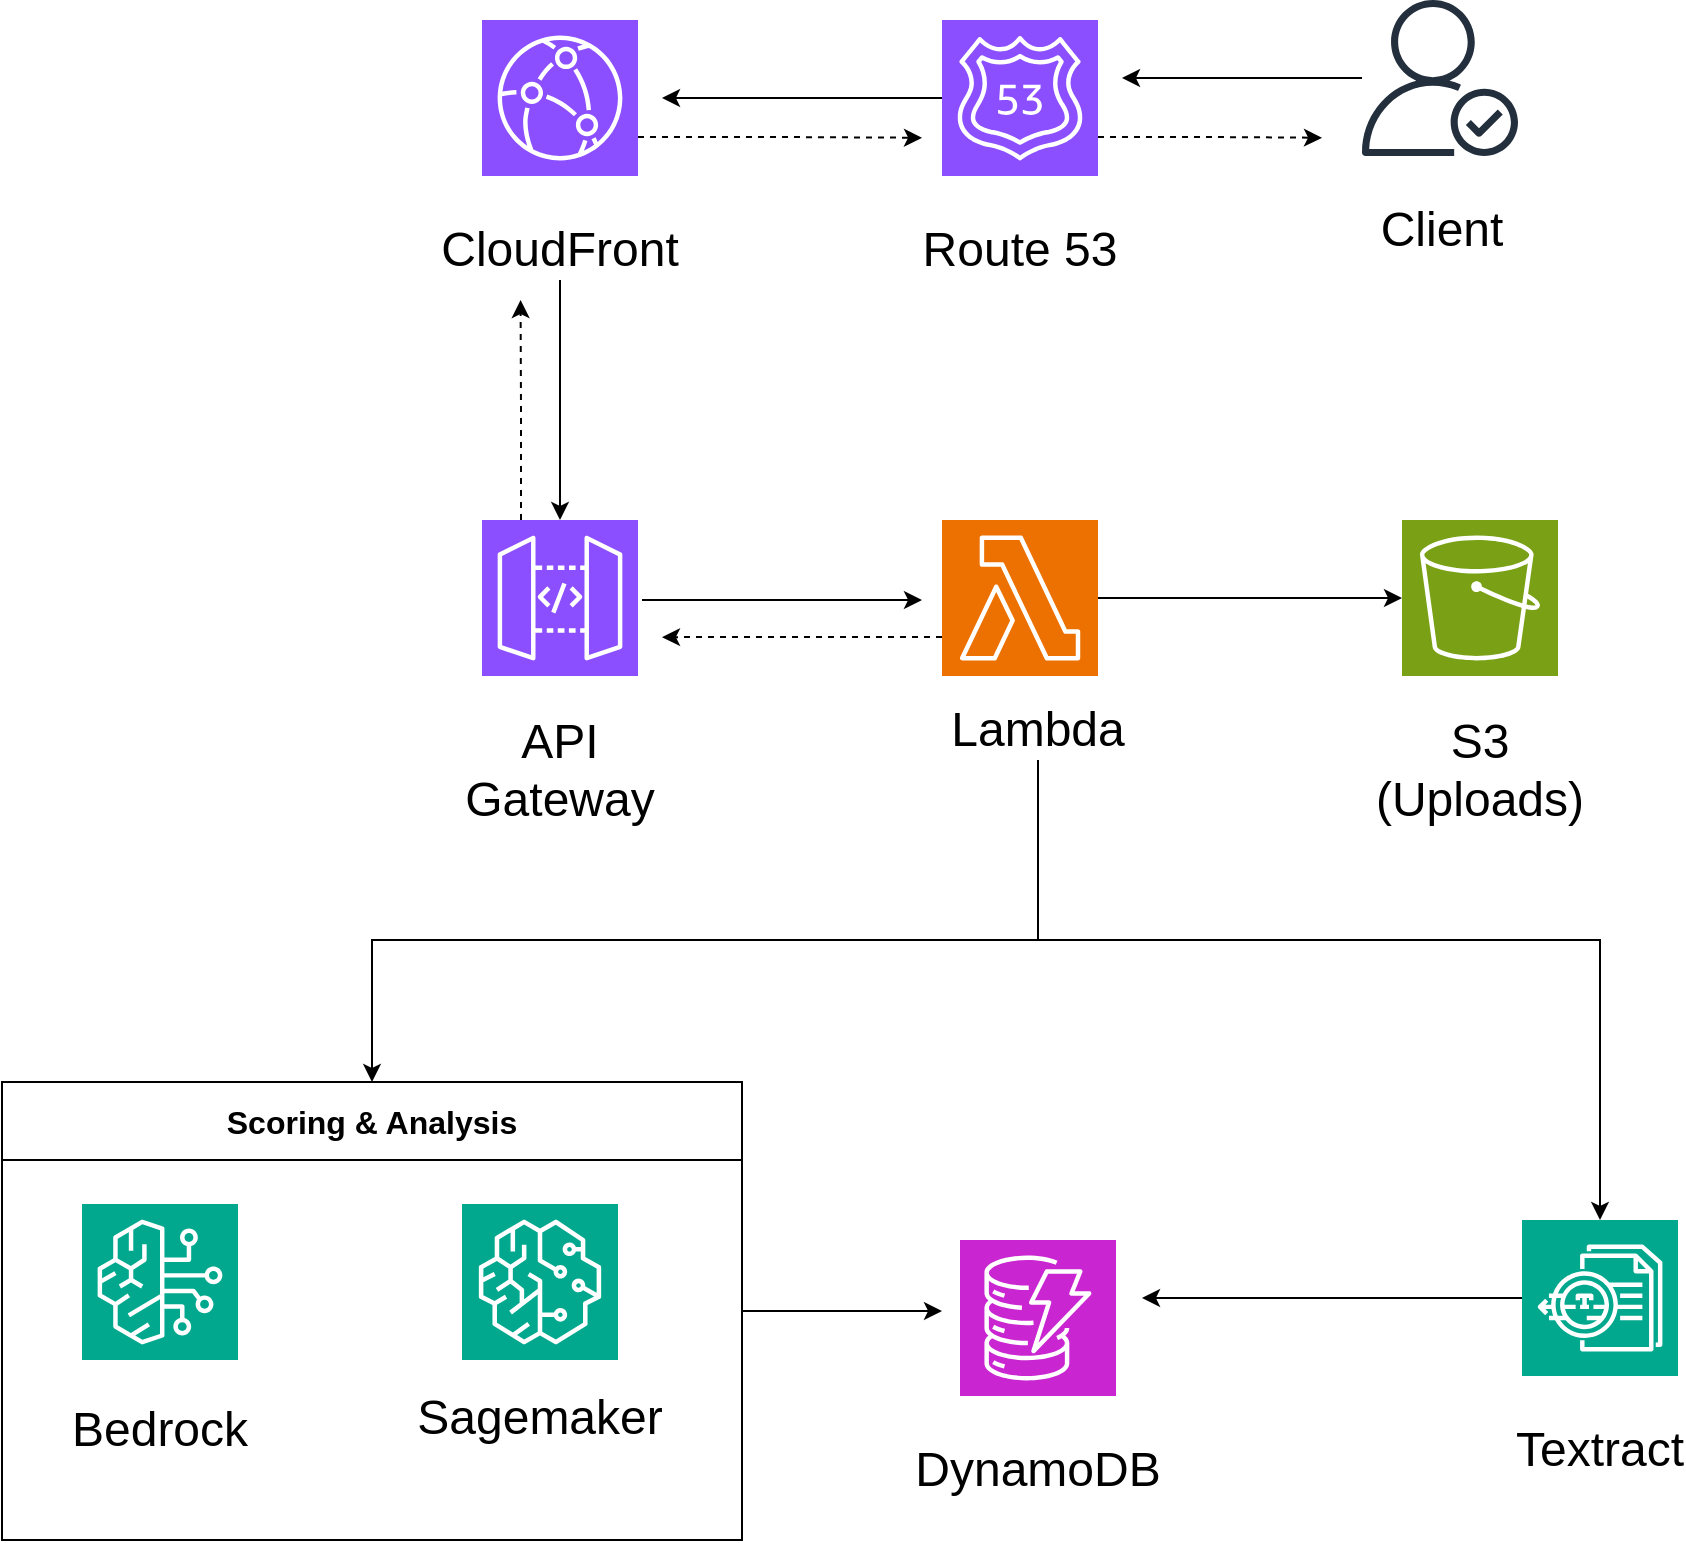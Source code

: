 <mxfile version="26.0.13">
  <diagram id="Ht1M8jgEwFfnCIfOTk4-" name="Page-1">
    <mxGraphModel dx="1381" dy="1756" grid="1" gridSize="10" guides="1" tooltips="1" connect="1" arrows="1" fold="1" page="1" pageScale="1" pageWidth="1169" pageHeight="827" math="0" shadow="0">
      <root>
        <mxCell id="0" />
        <mxCell id="1" parent="0" />
        <mxCell id="ecQC0KXECeGRbHWp2cq--29" style="edgeStyle=orthogonalEdgeStyle;rounded=0;orthogonalLoop=1;jettySize=auto;html=1;" edge="1" parent="1" source="ecQC0KXECeGRbHWp2cq--1" target="ecQC0KXECeGRbHWp2cq--8">
          <mxGeometry relative="1" as="geometry" />
        </mxCell>
        <mxCell id="ecQC0KXECeGRbHWp2cq--43" style="edgeStyle=orthogonalEdgeStyle;rounded=0;orthogonalLoop=1;jettySize=auto;html=1;exitX=0;exitY=0.75;exitDx=0;exitDy=0;exitPerimeter=0;dashed=1;" edge="1" parent="1" source="ecQC0KXECeGRbHWp2cq--1">
          <mxGeometry relative="1" as="geometry">
            <mxPoint x="520" y="38.571" as="targetPoint" />
          </mxGeometry>
        </mxCell>
        <mxCell id="ecQC0KXECeGRbHWp2cq--1" value="" style="sketch=0;points=[[0,0,0],[0.25,0,0],[0.5,0,0],[0.75,0,0],[1,0,0],[0,1,0],[0.25,1,0],[0.5,1,0],[0.75,1,0],[1,1,0],[0,0.25,0],[0,0.5,0],[0,0.75,0],[1,0.25,0],[1,0.5,0],[1,0.75,0]];outlineConnect=0;fontColor=#232F3E;fillColor=#ED7100;strokeColor=#ffffff;dashed=0;verticalLabelPosition=bottom;verticalAlign=top;align=center;html=1;fontSize=12;fontStyle=0;aspect=fixed;shape=mxgraph.aws4.resourceIcon;resIcon=mxgraph.aws4.lambda;" vertex="1" parent="1">
          <mxGeometry x="660" y="-20" width="78" height="78" as="geometry" />
        </mxCell>
        <mxCell id="ecQC0KXECeGRbHWp2cq--64" style="edgeStyle=orthogonalEdgeStyle;rounded=0;orthogonalLoop=1;jettySize=auto;html=1;exitX=1;exitY=0.75;exitDx=0;exitDy=0;exitPerimeter=0;dashed=1;" edge="1" parent="1" source="ecQC0KXECeGRbHWp2cq--6">
          <mxGeometry relative="1" as="geometry">
            <mxPoint x="650" y="-211.13" as="targetPoint" />
          </mxGeometry>
        </mxCell>
        <mxCell id="ecQC0KXECeGRbHWp2cq--6" value="" style="sketch=0;points=[[0,0,0],[0.25,0,0],[0.5,0,0],[0.75,0,0],[1,0,0],[0,1,0],[0.25,1,0],[0.5,1,0],[0.75,1,0],[1,1,0],[0,0.25,0],[0,0.5,0],[0,0.75,0],[1,0.25,0],[1,0.5,0],[1,0.75,0]];outlineConnect=0;fontColor=#232F3E;fillColor=#8C4FFF;strokeColor=#ffffff;dashed=0;verticalLabelPosition=bottom;verticalAlign=top;align=center;html=1;fontSize=12;fontStyle=0;aspect=fixed;shape=mxgraph.aws4.resourceIcon;resIcon=mxgraph.aws4.cloudfront;" vertex="1" parent="1">
          <mxGeometry x="430" y="-270" width="78" height="78" as="geometry" />
        </mxCell>
        <mxCell id="ecQC0KXECeGRbHWp2cq--42" style="edgeStyle=orthogonalEdgeStyle;rounded=0;orthogonalLoop=1;jettySize=auto;html=1;exitX=0.25;exitY=0;exitDx=0;exitDy=0;exitPerimeter=0;dashed=1;" edge="1" parent="1" source="ecQC0KXECeGRbHWp2cq--7">
          <mxGeometry relative="1" as="geometry">
            <mxPoint x="449.286" y="-130" as="targetPoint" />
          </mxGeometry>
        </mxCell>
        <mxCell id="ecQC0KXECeGRbHWp2cq--7" value="" style="sketch=0;points=[[0,0,0],[0.25,0,0],[0.5,0,0],[0.75,0,0],[1,0,0],[0,1,0],[0.25,1,0],[0.5,1,0],[0.75,1,0],[1,1,0],[0,0.25,0],[0,0.5,0],[0,0.75,0],[1,0.25,0],[1,0.5,0],[1,0.75,0]];outlineConnect=0;fontColor=#232F3E;fillColor=#8C4FFF;strokeColor=#ffffff;dashed=0;verticalLabelPosition=bottom;verticalAlign=top;align=center;html=1;fontSize=12;fontStyle=0;aspect=fixed;shape=mxgraph.aws4.resourceIcon;resIcon=mxgraph.aws4.api_gateway;" vertex="1" parent="1">
          <mxGeometry x="430" y="-20" width="78" height="78" as="geometry" />
        </mxCell>
        <mxCell id="ecQC0KXECeGRbHWp2cq--8" value="" style="sketch=0;points=[[0,0,0],[0.25,0,0],[0.5,0,0],[0.75,0,0],[1,0,0],[0,1,0],[0.25,1,0],[0.5,1,0],[0.75,1,0],[1,1,0],[0,0.25,0],[0,0.5,0],[0,0.75,0],[1,0.25,0],[1,0.5,0],[1,0.75,0]];outlineConnect=0;fontColor=#232F3E;fillColor=#7AA116;strokeColor=#ffffff;dashed=0;verticalLabelPosition=bottom;verticalAlign=top;align=center;html=1;fontSize=12;fontStyle=0;aspect=fixed;shape=mxgraph.aws4.resourceIcon;resIcon=mxgraph.aws4.s3;" vertex="1" parent="1">
          <mxGeometry x="890" y="-20" width="78" height="78" as="geometry" />
        </mxCell>
        <mxCell id="ecQC0KXECeGRbHWp2cq--15" value="CloudFront" style="text;strokeColor=none;align=center;fillColor=none;html=1;verticalAlign=middle;whiteSpace=wrap;rounded=0;strokeWidth=18;fontSize=24;" vertex="1" parent="1">
          <mxGeometry x="439" y="-170" width="60" height="30" as="geometry" />
        </mxCell>
        <mxCell id="ecQC0KXECeGRbHWp2cq--16" value="API Gateway" style="text;strokeColor=none;align=center;fillColor=none;html=1;verticalAlign=middle;whiteSpace=wrap;rounded=0;strokeWidth=18;fontSize=24;" vertex="1" parent="1">
          <mxGeometry x="439" y="90" width="60" height="30" as="geometry" />
        </mxCell>
        <mxCell id="ecQC0KXECeGRbHWp2cq--47" style="edgeStyle=orthogonalEdgeStyle;rounded=0;orthogonalLoop=1;jettySize=auto;html=1;entryX=0.5;entryY=0;entryDx=0;entryDy=0;" edge="1" parent="1" source="ecQC0KXECeGRbHWp2cq--17" target="ecQC0KXECeGRbHWp2cq--46">
          <mxGeometry relative="1" as="geometry">
            <Array as="points">
              <mxPoint x="708" y="190" />
              <mxPoint x="375" y="190" />
            </Array>
          </mxGeometry>
        </mxCell>
        <mxCell id="ecQC0KXECeGRbHWp2cq--17" value="Lambda" style="text;strokeColor=none;align=center;fillColor=none;html=1;verticalAlign=middle;whiteSpace=wrap;rounded=0;strokeWidth=18;fontSize=24;" vertex="1" parent="1">
          <mxGeometry x="678" y="70" width="60" height="30" as="geometry" />
        </mxCell>
        <mxCell id="ecQC0KXECeGRbHWp2cq--18" value="S3 (Uploads)" style="text;strokeColor=none;align=center;fillColor=none;html=1;verticalAlign=middle;whiteSpace=wrap;rounded=0;strokeWidth=18;fontSize=24;" vertex="1" parent="1">
          <mxGeometry x="899" y="90" width="60" height="30" as="geometry" />
        </mxCell>
        <mxCell id="ecQC0KXECeGRbHWp2cq--27" value="" style="endArrow=classic;html=1;rounded=0;" edge="1" parent="1">
          <mxGeometry width="50" height="50" relative="1" as="geometry">
            <mxPoint x="510" y="20" as="sourcePoint" />
            <mxPoint x="650" y="20" as="targetPoint" />
          </mxGeometry>
        </mxCell>
        <mxCell id="ecQC0KXECeGRbHWp2cq--28" style="edgeStyle=orthogonalEdgeStyle;rounded=0;orthogonalLoop=1;jettySize=auto;html=1;entryX=0.5;entryY=0;entryDx=0;entryDy=0;entryPerimeter=0;" edge="1" parent="1" source="ecQC0KXECeGRbHWp2cq--15" target="ecQC0KXECeGRbHWp2cq--7">
          <mxGeometry relative="1" as="geometry" />
        </mxCell>
        <mxCell id="ecQC0KXECeGRbHWp2cq--30" value="" style="group" vertex="1" connectable="0" parent="1">
          <mxGeometry x="950" y="330" width="78" height="130" as="geometry" />
        </mxCell>
        <mxCell id="ecQC0KXECeGRbHWp2cq--52" style="edgeStyle=orthogonalEdgeStyle;rounded=0;orthogonalLoop=1;jettySize=auto;html=1;" edge="1" parent="ecQC0KXECeGRbHWp2cq--30" source="ecQC0KXECeGRbHWp2cq--9">
          <mxGeometry relative="1" as="geometry">
            <mxPoint x="-190" y="39" as="targetPoint" />
          </mxGeometry>
        </mxCell>
        <mxCell id="ecQC0KXECeGRbHWp2cq--9" value="" style="sketch=0;points=[[0,0,0],[0.25,0,0],[0.5,0,0],[0.75,0,0],[1,0,0],[0,1,0],[0.25,1,0],[0.5,1,0],[0.75,1,0],[1,1,0],[0,0.25,0],[0,0.5,0],[0,0.75,0],[1,0.25,0],[1,0.5,0],[1,0.75,0]];outlineConnect=0;fontColor=#232F3E;fillColor=#01A88D;strokeColor=#ffffff;dashed=0;verticalLabelPosition=bottom;verticalAlign=top;align=center;html=1;fontSize=12;fontStyle=0;aspect=fixed;shape=mxgraph.aws4.resourceIcon;resIcon=mxgraph.aws4.textract;" vertex="1" parent="ecQC0KXECeGRbHWp2cq--30">
          <mxGeometry width="78" height="78" as="geometry" />
        </mxCell>
        <mxCell id="ecQC0KXECeGRbHWp2cq--19" value="Textract" style="text;strokeColor=none;align=center;fillColor=none;html=1;verticalAlign=middle;whiteSpace=wrap;rounded=0;strokeWidth=18;fontSize=24;" vertex="1" parent="ecQC0KXECeGRbHWp2cq--30">
          <mxGeometry x="9" y="100" width="60" height="30" as="geometry" />
        </mxCell>
        <mxCell id="ecQC0KXECeGRbHWp2cq--33" value="" style="group" vertex="1" connectable="0" parent="1">
          <mxGeometry x="669" y="340" width="78" height="130" as="geometry" />
        </mxCell>
        <mxCell id="ecQC0KXECeGRbHWp2cq--2" value="" style="sketch=0;points=[[0,0,0],[0.25,0,0],[0.5,0,0],[0.75,0,0],[1,0,0],[0,1,0],[0.25,1,0],[0.5,1,0],[0.75,1,0],[1,1,0],[0,0.25,0],[0,0.5,0],[0,0.75,0],[1,0.25,0],[1,0.5,0],[1,0.75,0]];outlineConnect=0;fontColor=#232F3E;fillColor=#C925D1;strokeColor=#ffffff;dashed=0;verticalLabelPosition=bottom;verticalAlign=top;align=center;html=1;fontSize=12;fontStyle=0;aspect=fixed;shape=mxgraph.aws4.resourceIcon;resIcon=mxgraph.aws4.dynamodb;" vertex="1" parent="ecQC0KXECeGRbHWp2cq--33">
          <mxGeometry width="78" height="78" as="geometry" />
        </mxCell>
        <mxCell id="ecQC0KXECeGRbHWp2cq--22" value="DynamoDB" style="text;strokeColor=none;align=center;fillColor=none;html=1;verticalAlign=middle;whiteSpace=wrap;rounded=0;strokeWidth=18;fontSize=24;" vertex="1" parent="ecQC0KXECeGRbHWp2cq--33">
          <mxGeometry x="9" y="100" width="60" height="30" as="geometry" />
        </mxCell>
        <mxCell id="ecQC0KXECeGRbHWp2cq--35" style="edgeStyle=orthogonalEdgeStyle;rounded=0;orthogonalLoop=1;jettySize=auto;html=1;entryX=0.5;entryY=0;entryDx=0;entryDy=0;entryPerimeter=0;" edge="1" parent="1" source="ecQC0KXECeGRbHWp2cq--17" target="ecQC0KXECeGRbHWp2cq--9">
          <mxGeometry relative="1" as="geometry">
            <Array as="points">
              <mxPoint x="708" y="190" />
              <mxPoint x="989" y="190" />
            </Array>
          </mxGeometry>
        </mxCell>
        <mxCell id="ecQC0KXECeGRbHWp2cq--54" style="edgeStyle=orthogonalEdgeStyle;rounded=0;orthogonalLoop=1;jettySize=auto;html=1;" edge="1" parent="1" source="ecQC0KXECeGRbHWp2cq--46">
          <mxGeometry relative="1" as="geometry">
            <mxPoint x="660" y="375.5" as="targetPoint" />
          </mxGeometry>
        </mxCell>
        <mxCell id="ecQC0KXECeGRbHWp2cq--46" value="&lt;font style=&quot;font-size: 16px; line-height: 200%;&quot;&gt;Scoring &amp;amp; Analysis&lt;/font&gt;" style="swimlane;whiteSpace=wrap;html=1;startSize=39;" vertex="1" parent="1">
          <mxGeometry x="190" y="261" width="370" height="229" as="geometry" />
        </mxCell>
        <mxCell id="ecQC0KXECeGRbHWp2cq--34" value="" style="group" vertex="1" connectable="0" parent="ecQC0KXECeGRbHWp2cq--46">
          <mxGeometry x="40" y="61" width="78" height="128" as="geometry" />
        </mxCell>
        <mxCell id="ecQC0KXECeGRbHWp2cq--10" value="" style="sketch=0;points=[[0,0,0],[0.25,0,0],[0.5,0,0],[0.75,0,0],[1,0,0],[0,1,0],[0.25,1,0],[0.5,1,0],[0.75,1,0],[1,1,0],[0,0.25,0],[0,0.5,0],[0,0.75,0],[1,0.25,0],[1,0.5,0],[1,0.75,0]];outlineConnect=0;fontColor=#232F3E;fillColor=#01A88D;strokeColor=#ffffff;dashed=0;verticalLabelPosition=bottom;verticalAlign=top;align=center;html=1;fontSize=12;fontStyle=0;aspect=fixed;shape=mxgraph.aws4.resourceIcon;resIcon=mxgraph.aws4.bedrock;" vertex="1" parent="ecQC0KXECeGRbHWp2cq--34">
          <mxGeometry width="78" height="78" as="geometry" />
        </mxCell>
        <mxCell id="ecQC0KXECeGRbHWp2cq--20" value="Bedrock" style="text;strokeColor=none;align=center;fillColor=none;html=1;verticalAlign=middle;whiteSpace=wrap;rounded=0;strokeWidth=18;fontSize=24;" vertex="1" parent="ecQC0KXECeGRbHWp2cq--34">
          <mxGeometry x="9" y="98" width="60" height="30" as="geometry" />
        </mxCell>
        <mxCell id="ecQC0KXECeGRbHWp2cq--32" value="" style="group" vertex="1" connectable="0" parent="ecQC0KXECeGRbHWp2cq--46">
          <mxGeometry x="230" y="61" width="78" height="122" as="geometry" />
        </mxCell>
        <mxCell id="ecQC0KXECeGRbHWp2cq--11" value="" style="sketch=0;points=[[0,0,0],[0.25,0,0],[0.5,0,0],[0.75,0,0],[1,0,0],[0,1,0],[0.25,1,0],[0.5,1,0],[0.75,1,0],[1,1,0],[0,0.25,0],[0,0.5,0],[0,0.75,0],[1,0.25,0],[1,0.5,0],[1,0.75,0]];outlineConnect=0;fontColor=#232F3E;fillColor=#01A88D;strokeColor=#ffffff;dashed=0;verticalLabelPosition=bottom;verticalAlign=top;align=center;html=1;fontSize=12;fontStyle=0;aspect=fixed;shape=mxgraph.aws4.resourceIcon;resIcon=mxgraph.aws4.sagemaker;" vertex="1" parent="ecQC0KXECeGRbHWp2cq--32">
          <mxGeometry width="78" height="78" as="geometry" />
        </mxCell>
        <mxCell id="ecQC0KXECeGRbHWp2cq--21" value="Sagemaker" style="text;strokeColor=none;align=center;fillColor=none;html=1;verticalAlign=middle;whiteSpace=wrap;rounded=0;strokeWidth=18;fontSize=24;" vertex="1" parent="ecQC0KXECeGRbHWp2cq--32">
          <mxGeometry x="9" y="92" width="60" height="30" as="geometry" />
        </mxCell>
        <mxCell id="ecQC0KXECeGRbHWp2cq--58" value="" style="group" vertex="1" connectable="0" parent="1">
          <mxGeometry x="870" y="-280" width="78" height="130" as="geometry" />
        </mxCell>
        <mxCell id="ecQC0KXECeGRbHWp2cq--62" style="edgeStyle=orthogonalEdgeStyle;rounded=0;orthogonalLoop=1;jettySize=auto;html=1;" edge="1" parent="ecQC0KXECeGRbHWp2cq--58" source="ecQC0KXECeGRbHWp2cq--5">
          <mxGeometry relative="1" as="geometry">
            <mxPoint x="-120" y="39" as="targetPoint" />
          </mxGeometry>
        </mxCell>
        <mxCell id="ecQC0KXECeGRbHWp2cq--5" value="" style="sketch=0;outlineConnect=0;fontColor=#232F3E;gradientColor=none;fillColor=#232F3D;strokeColor=none;dashed=0;verticalLabelPosition=bottom;verticalAlign=top;align=center;html=1;fontSize=12;fontStyle=0;aspect=fixed;pointerEvents=1;shape=mxgraph.aws4.authenticated_user;" vertex="1" parent="ecQC0KXECeGRbHWp2cq--58">
          <mxGeometry width="78" height="78" as="geometry" />
        </mxCell>
        <mxCell id="ecQC0KXECeGRbHWp2cq--14" value="Client" style="text;strokeColor=none;align=center;fillColor=none;html=1;verticalAlign=middle;whiteSpace=wrap;rounded=0;strokeWidth=18;fontSize=24;" vertex="1" parent="ecQC0KXECeGRbHWp2cq--58">
          <mxGeometry x="10" y="100" width="60" height="30" as="geometry" />
        </mxCell>
        <mxCell id="ecQC0KXECeGRbHWp2cq--61" value="" style="group" vertex="1" connectable="0" parent="1">
          <mxGeometry x="639" y="-270" width="120" height="130" as="geometry" />
        </mxCell>
        <mxCell id="ecQC0KXECeGRbHWp2cq--63" style="edgeStyle=orthogonalEdgeStyle;rounded=0;orthogonalLoop=1;jettySize=auto;html=1;" edge="1" parent="ecQC0KXECeGRbHWp2cq--61" source="ecQC0KXECeGRbHWp2cq--59">
          <mxGeometry relative="1" as="geometry">
            <mxPoint x="-119" y="39" as="targetPoint" />
          </mxGeometry>
        </mxCell>
        <mxCell id="ecQC0KXECeGRbHWp2cq--65" style="edgeStyle=orthogonalEdgeStyle;rounded=0;orthogonalLoop=1;jettySize=auto;html=1;exitX=1;exitY=0.75;exitDx=0;exitDy=0;exitPerimeter=0;dashed=1;" edge="1" parent="ecQC0KXECeGRbHWp2cq--61" source="ecQC0KXECeGRbHWp2cq--59">
          <mxGeometry relative="1" as="geometry">
            <mxPoint x="211" y="58.87" as="targetPoint" />
          </mxGeometry>
        </mxCell>
        <mxCell id="ecQC0KXECeGRbHWp2cq--59" value="" style="sketch=0;points=[[0,0,0],[0.25,0,0],[0.5,0,0],[0.75,0,0],[1,0,0],[0,1,0],[0.25,1,0],[0.5,1,0],[0.75,1,0],[1,1,0],[0,0.25,0],[0,0.5,0],[0,0.75,0],[1,0.25,0],[1,0.5,0],[1,0.75,0]];outlineConnect=0;fontColor=#232F3E;fillColor=#8C4FFF;strokeColor=#ffffff;dashed=0;verticalLabelPosition=bottom;verticalAlign=top;align=center;html=1;fontSize=12;fontStyle=0;aspect=fixed;shape=mxgraph.aws4.resourceIcon;resIcon=mxgraph.aws4.route_53;" vertex="1" parent="ecQC0KXECeGRbHWp2cq--61">
          <mxGeometry x="21" width="78" height="78" as="geometry" />
        </mxCell>
        <mxCell id="ecQC0KXECeGRbHWp2cq--60" value="&lt;font style=&quot;font-size: 24px;&quot;&gt;Route 53&lt;/font&gt;" style="text;strokeColor=none;align=center;fillColor=none;html=1;verticalAlign=middle;whiteSpace=wrap;rounded=0;" vertex="1" parent="ecQC0KXECeGRbHWp2cq--61">
          <mxGeometry y="100" width="120" height="30" as="geometry" />
        </mxCell>
      </root>
    </mxGraphModel>
  </diagram>
</mxfile>
